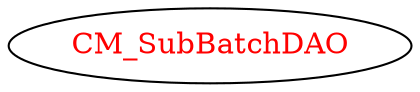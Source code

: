 digraph dependencyGraph {
 concentrate=true;
 ranksep="2.0";
 rankdir="LR"; 
 splines="ortho";
"CM_SubBatchDAO" [fontcolor="red"];
}